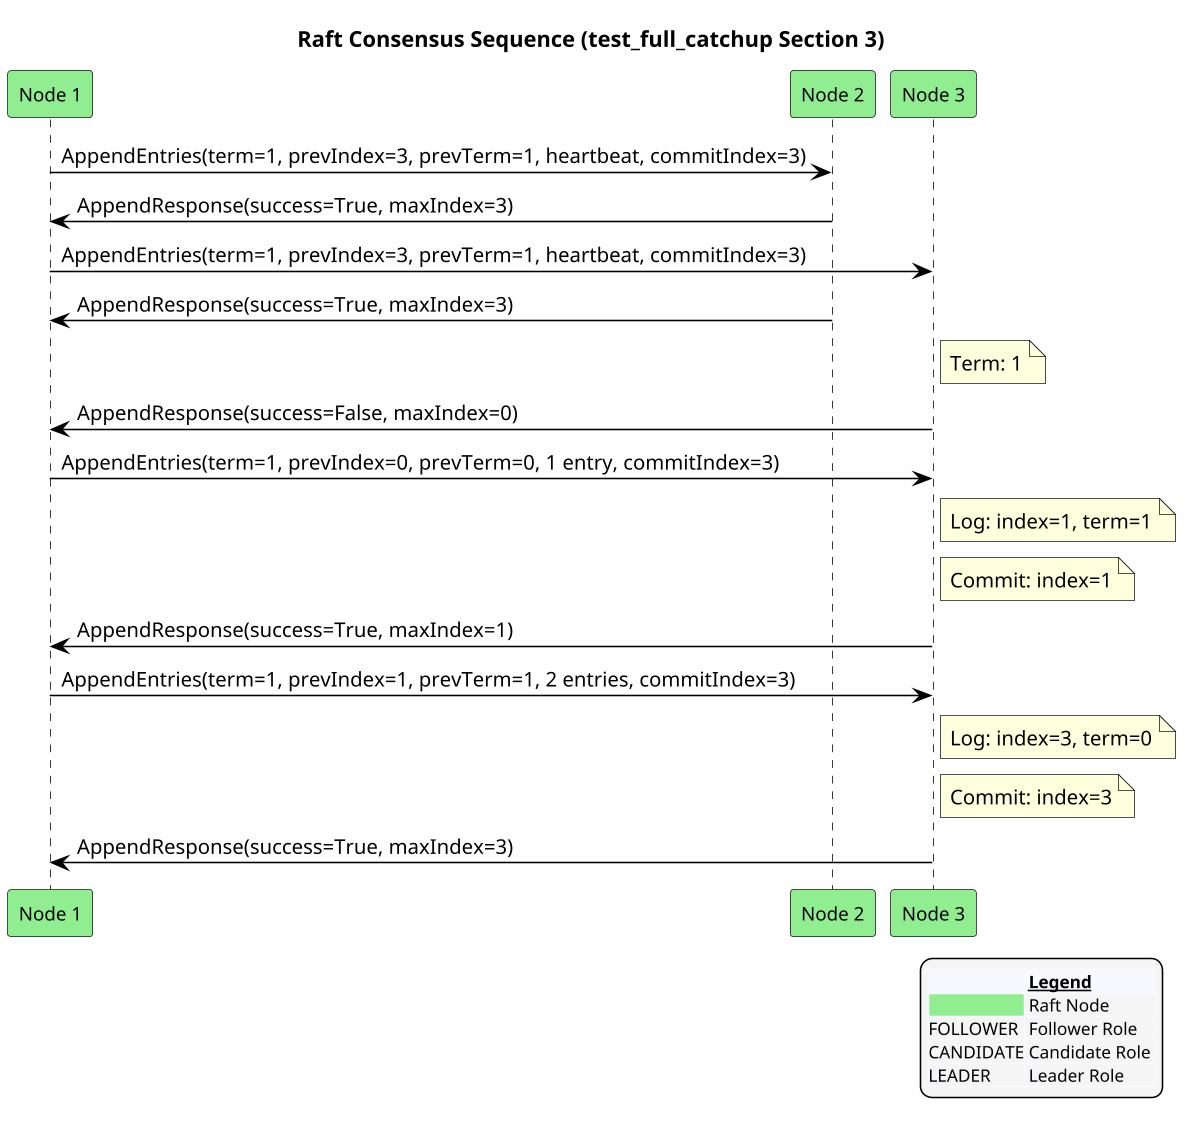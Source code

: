 @startuml
!pragma ratio 0.7
skinparam dpi 150
skinparam monochrome false
skinparam sequence {
  ArrowColor Black
  ActorBorderColor Black
  LifeLineBorderColor Black
  ParticipantFontSize 12
  Padding 10
}
skinparam legend {
  BackgroundColor #F5F5F5
  FontSize 11
}
title Raft Consensus Sequence (test_full_catchup Section 3)

participant "Node 1" as n1 order 10 #Lightgreen
participant "Node 2" as n2 order 20 #Lightgreen
participant "Node 3" as n3 order 30 #Lightgreen
n1 -> n2: AppendEntries(term=1, prevIndex=3, prevTerm=1, heartbeat, commitIndex=3)
n2 -> n1: AppendResponse(success=True, maxIndex=3)
n1 -> n3: AppendEntries(term=1, prevIndex=3, prevTerm=1, heartbeat, commitIndex=3)
n2 -> n1: AppendResponse(success=True, maxIndex=3)
note right of n3: Term: 1
n3 -> n1: AppendResponse(success=False, maxIndex=0)
n1 -> n3: AppendEntries(term=1, prevIndex=0, prevTerm=0, 1 entry, commitIndex=3)
note right of n3: Log: index=1, term=1
note right of n3: Commit: index=1
n3 -> n1: AppendResponse(success=True, maxIndex=1)
n1 -> n3: AppendEntries(term=1, prevIndex=1, prevTerm=1, 2 entries, commitIndex=3)
note right of n3: Log: index=3, term=0
note right of n3: Commit: index=3
n3 -> n1: AppendResponse(success=True, maxIndex=3)

legend right
  <#GhostWhite,#GhostWhite>|      |= __Legend__ |
  |<#Lightgreen>| Raft Node |
  |FOLLOWER| Follower Role |
  |CANDIDATE| Candidate Role |
  |LEADER| Leader Role |
endlegend
@enduml
